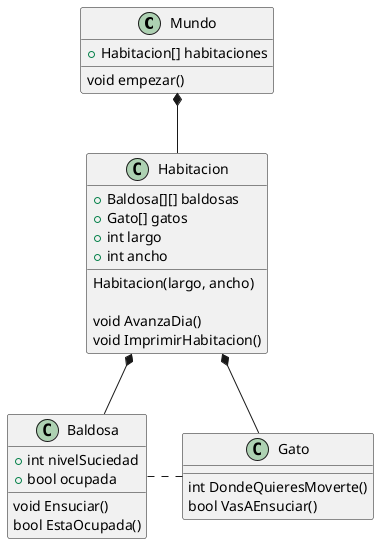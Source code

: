 @startuml Clases

class Mundo{
    +Habitacion[] habitaciones

    void empezar()
}


class Habitacion {
    +Baldosa[][] baldosas
    +Gato[] gatos
    +int largo
    +int ancho

    Habitacion(largo, ancho)

    void AvanzaDia()
    void ImprimirHabitacion()
}

class Baldosa {
    +int nivelSuciedad
    +bool ocupada

    void Ensuciar()
    bool EstaOcupada()
}


class Gato {
    int DondeQuieresMoverte()
    bool VasAEnsuciar()
}

Mundo *-- Habitacion
Habitacion *-- Baldosa
Habitacion *-- Gato
Baldosa .r. Gato




@enduml